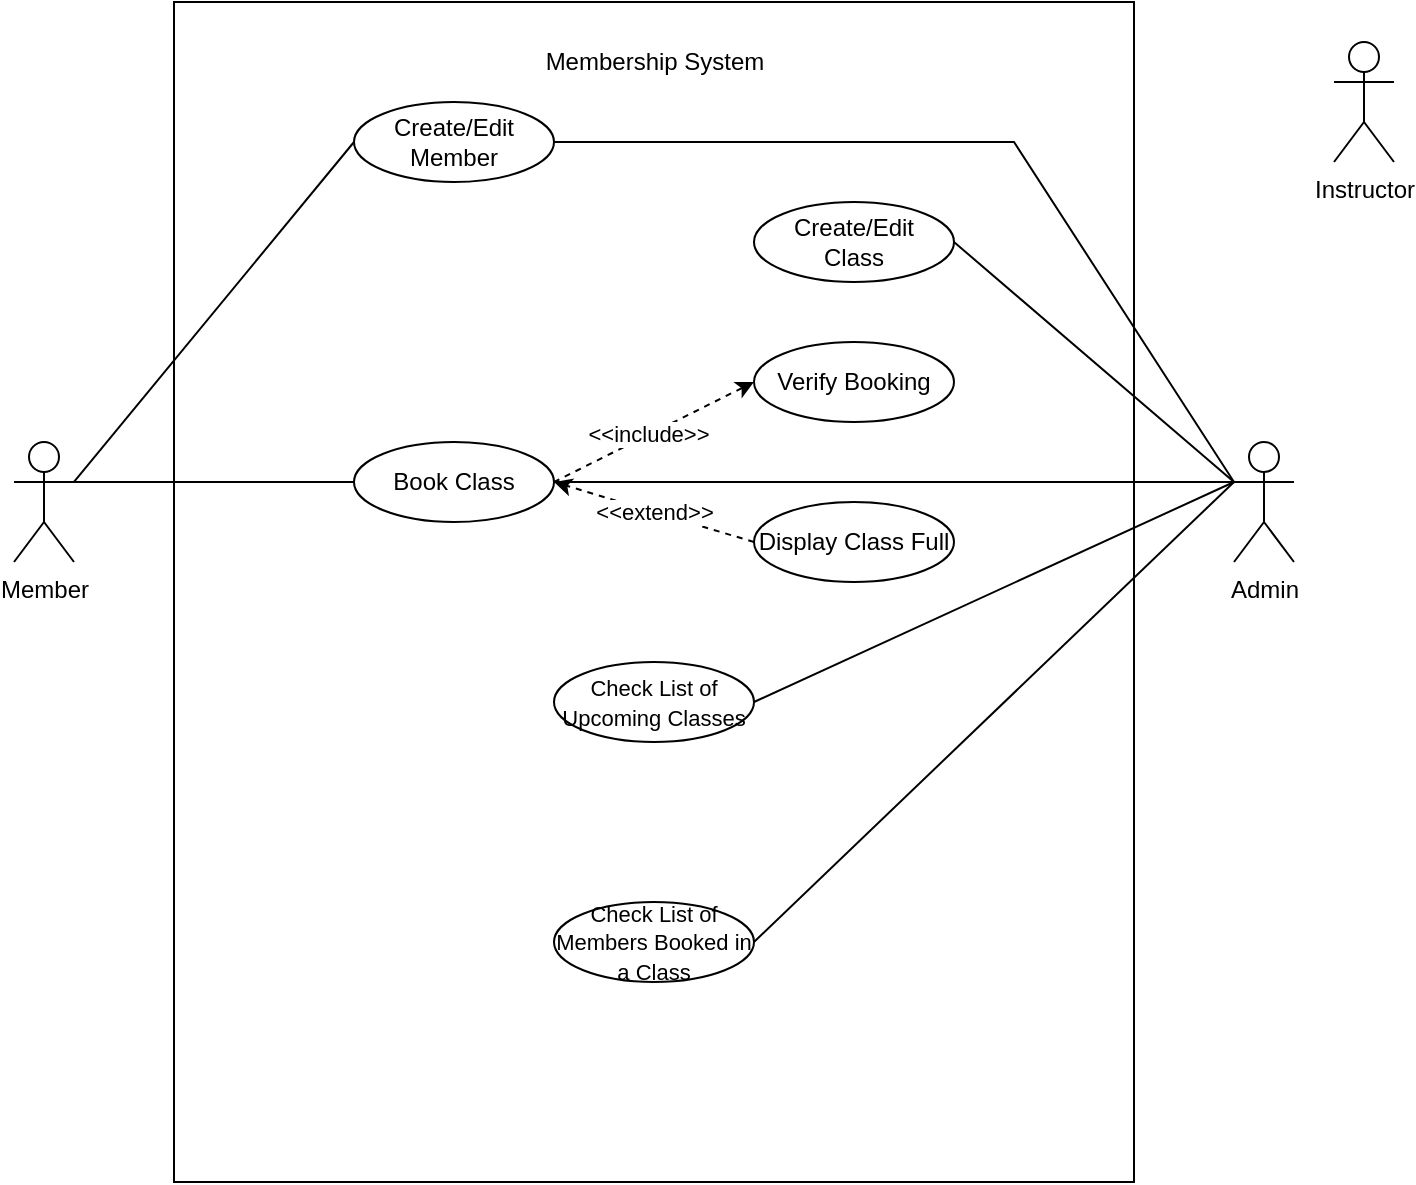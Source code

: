 <mxfile version="14.5.1" type="device"><diagram id="mkaOkY9EfvurNOrKgDde" name="Page-1"><mxGraphModel dx="220" dy="156" grid="1" gridSize="10" guides="1" tooltips="1" connect="1" arrows="1" fold="1" page="1" pageScale="1" pageWidth="827" pageHeight="1169" math="0" shadow="0"><root><mxCell id="0"/><mxCell id="1" parent="0"/><mxCell id="EN4CFJKTNfG4KVxVhg2h-3" value="" style="rounded=0;whiteSpace=wrap;html=1;" parent="1" vertex="1"><mxGeometry x="160" y="40" width="480" height="590" as="geometry"/></mxCell><mxCell id="EN4CFJKTNfG4KVxVhg2h-26" style="edgeStyle=none;rounded=0;orthogonalLoop=1;jettySize=auto;html=1;entryX=0;entryY=0.5;entryDx=0;entryDy=0;startArrow=none;startFill=0;endArrow=none;endFill=0;strokeColor=#000000;exitX=1;exitY=0.333;exitDx=0;exitDy=0;exitPerimeter=0;" parent="1" source="EN4CFJKTNfG4KVxVhg2h-4" target="EN4CFJKTNfG4KVxVhg2h-11" edge="1"><mxGeometry relative="1" as="geometry"/></mxCell><mxCell id="EN4CFJKTNfG4KVxVhg2h-35" style="edgeStyle=none;rounded=0;orthogonalLoop=1;jettySize=auto;html=1;entryX=0;entryY=0.5;entryDx=0;entryDy=0;startArrow=none;startFill=0;endArrow=none;endFill=0;strokeColor=#000000;exitX=1;exitY=0.333;exitDx=0;exitDy=0;exitPerimeter=0;" parent="1" source="EN4CFJKTNfG4KVxVhg2h-4" target="EN4CFJKTNfG4KVxVhg2h-12" edge="1"><mxGeometry relative="1" as="geometry"/></mxCell><mxCell id="EN4CFJKTNfG4KVxVhg2h-4" value="Member" style="shape=umlActor;html=1;verticalLabelPosition=bottom;verticalAlign=top;align=center;" parent="1" vertex="1"><mxGeometry x="80" y="260" width="30" height="60" as="geometry"/></mxCell><mxCell id="EN4CFJKTNfG4KVxVhg2h-6" value="Instructor" style="shape=umlActor;html=1;verticalLabelPosition=bottom;verticalAlign=top;align=center;" parent="1" vertex="1"><mxGeometry x="740" y="60" width="30" height="60" as="geometry"/></mxCell><mxCell id="EN4CFJKTNfG4KVxVhg2h-23" style="edgeStyle=none;orthogonalLoop=1;jettySize=auto;html=1;entryX=1;entryY=0.5;entryDx=0;entryDy=0;rounded=0;startArrow=none;startFill=0;endArrow=none;endFill=0;exitX=0;exitY=0.333;exitDx=0;exitDy=0;exitPerimeter=0;" parent="1" source="EN4CFJKTNfG4KVxVhg2h-7" target="EN4CFJKTNfG4KVxVhg2h-12" edge="1"><mxGeometry relative="1" as="geometry"><Array as="points"><mxPoint x="580" y="110"/></Array></mxGeometry></mxCell><mxCell id="EN4CFJKTNfG4KVxVhg2h-24" style="edgeStyle=none;rounded=0;orthogonalLoop=1;jettySize=auto;html=1;entryX=1;entryY=0.5;entryDx=0;entryDy=0;startArrow=none;startFill=0;endArrow=none;endFill=0;strokeColor=#000000;exitX=0;exitY=0.333;exitDx=0;exitDy=0;exitPerimeter=0;" parent="1" source="EN4CFJKTNfG4KVxVhg2h-7" target="EN4CFJKTNfG4KVxVhg2h-13" edge="1"><mxGeometry relative="1" as="geometry"><mxPoint x="690" y="200" as="sourcePoint"/><Array as="points"/></mxGeometry></mxCell><mxCell id="EN4CFJKTNfG4KVxVhg2h-36" style="edgeStyle=none;rounded=0;orthogonalLoop=1;jettySize=auto;html=1;startArrow=none;startFill=0;endArrow=none;endFill=0;strokeColor=#000000;exitX=0;exitY=0.333;exitDx=0;exitDy=0;exitPerimeter=0;entryX=1;entryY=0.5;entryDx=0;entryDy=0;" parent="1" source="EN4CFJKTNfG4KVxVhg2h-7" target="EN4CFJKTNfG4KVxVhg2h-11" edge="1"><mxGeometry relative="1" as="geometry"><mxPoint x="360" y="280" as="targetPoint"/></mxGeometry></mxCell><mxCell id="xoP9GLCJDAZ9Hnj0BdBs-1" style="rounded=0;orthogonalLoop=1;jettySize=auto;html=1;entryX=1;entryY=0.5;entryDx=0;entryDy=0;endArrow=none;endFill=0;" edge="1" parent="1" target="EN4CFJKTNfG4KVxVhg2h-14"><mxGeometry relative="1" as="geometry"><mxPoint x="690" y="280" as="sourcePoint"/></mxGeometry></mxCell><mxCell id="xoP9GLCJDAZ9Hnj0BdBs-2" style="edgeStyle=none;rounded=0;orthogonalLoop=1;jettySize=auto;html=1;entryX=1;entryY=0.5;entryDx=0;entryDy=0;endArrow=none;endFill=0;" edge="1" parent="1" target="EN4CFJKTNfG4KVxVhg2h-15"><mxGeometry relative="1" as="geometry"><mxPoint x="690" y="280" as="sourcePoint"/></mxGeometry></mxCell><mxCell id="EN4CFJKTNfG4KVxVhg2h-7" value="Admin" style="shape=umlActor;html=1;verticalLabelPosition=bottom;verticalAlign=top;align=center;" parent="1" vertex="1"><mxGeometry x="690" y="260" width="30" height="60" as="geometry"/></mxCell><mxCell id="EN4CFJKTNfG4KVxVhg2h-8" value="Membership System" style="text;html=1;resizable=0;autosize=1;align=center;verticalAlign=middle;points=[];fillColor=none;strokeColor=none;rounded=0;" parent="1" vertex="1"><mxGeometry x="340" y="60" width="120" height="20" as="geometry"/></mxCell><mxCell id="EN4CFJKTNfG4KVxVhg2h-31" style="edgeStyle=none;rounded=0;orthogonalLoop=1;jettySize=auto;html=1;entryX=0;entryY=0.5;entryDx=0;entryDy=0;startArrow=none;startFill=0;endArrow=classic;endFill=1;strokeColor=#000000;dashed=1;exitX=1;exitY=0.5;exitDx=0;exitDy=0;" parent="1" source="EN4CFJKTNfG4KVxVhg2h-11" target="EN4CFJKTNfG4KVxVhg2h-29" edge="1"><mxGeometry relative="1" as="geometry"/></mxCell><mxCell id="EN4CFJKTNfG4KVxVhg2h-33" value="&amp;lt;&amp;lt;include&amp;gt;&amp;gt;" style="edgeLabel;html=1;align=center;verticalAlign=middle;resizable=0;points=[];" parent="EN4CFJKTNfG4KVxVhg2h-31" vertex="1" connectable="0"><mxGeometry x="-0.053" y="1" relative="1" as="geometry"><mxPoint as="offset"/></mxGeometry></mxCell><mxCell id="EN4CFJKTNfG4KVxVhg2h-11" value="Book Class" style="ellipse;whiteSpace=wrap;html=1;" parent="1" vertex="1"><mxGeometry x="250" y="260" width="100" height="40" as="geometry"/></mxCell><mxCell id="EN4CFJKTNfG4KVxVhg2h-12" value="Create/Edit Member" style="ellipse;whiteSpace=wrap;html=1;" parent="1" vertex="1"><mxGeometry x="250" y="90" width="100" height="40" as="geometry"/></mxCell><mxCell id="EN4CFJKTNfG4KVxVhg2h-13" value="Create/Edit&lt;br&gt;Class" style="ellipse;whiteSpace=wrap;html=1;" parent="1" vertex="1"><mxGeometry x="450" y="140" width="100" height="40" as="geometry"/></mxCell><mxCell id="EN4CFJKTNfG4KVxVhg2h-14" value="&lt;font style=&quot;font-size: 11px&quot;&gt;Check List of Upcoming Classes&lt;/font&gt;" style="ellipse;whiteSpace=wrap;html=1;" parent="1" vertex="1"><mxGeometry x="350" y="370" width="100" height="40" as="geometry"/></mxCell><mxCell id="EN4CFJKTNfG4KVxVhg2h-15" value="&lt;font style=&quot;font-size: 11px&quot;&gt;Check List of Members Booked in a Class&lt;/font&gt;" style="ellipse;whiteSpace=wrap;html=1;" parent="1" vertex="1"><mxGeometry x="350" y="490" width="100" height="40" as="geometry"/></mxCell><mxCell id="EN4CFJKTNfG4KVxVhg2h-34" value="&amp;lt;&amp;lt;extend&amp;gt;&amp;gt;" style="edgeStyle=none;rounded=0;orthogonalLoop=1;jettySize=auto;html=1;entryX=1;entryY=0.5;entryDx=0;entryDy=0;dashed=1;startArrow=none;startFill=0;endArrow=classic;endFill=1;strokeColor=#000000;exitX=0;exitY=0.5;exitDx=0;exitDy=0;" parent="1" source="EN4CFJKTNfG4KVxVhg2h-28" target="EN4CFJKTNfG4KVxVhg2h-11" edge="1"><mxGeometry relative="1" as="geometry"/></mxCell><mxCell id="EN4CFJKTNfG4KVxVhg2h-28" value="Display Class Full" style="ellipse;whiteSpace=wrap;html=1;" parent="1" vertex="1"><mxGeometry x="450" y="290" width="100" height="40" as="geometry"/></mxCell><mxCell id="EN4CFJKTNfG4KVxVhg2h-29" value="Verify Booking" style="ellipse;whiteSpace=wrap;html=1;" parent="1" vertex="1"><mxGeometry x="450" y="210" width="100" height="40" as="geometry"/></mxCell></root></mxGraphModel></diagram></mxfile>